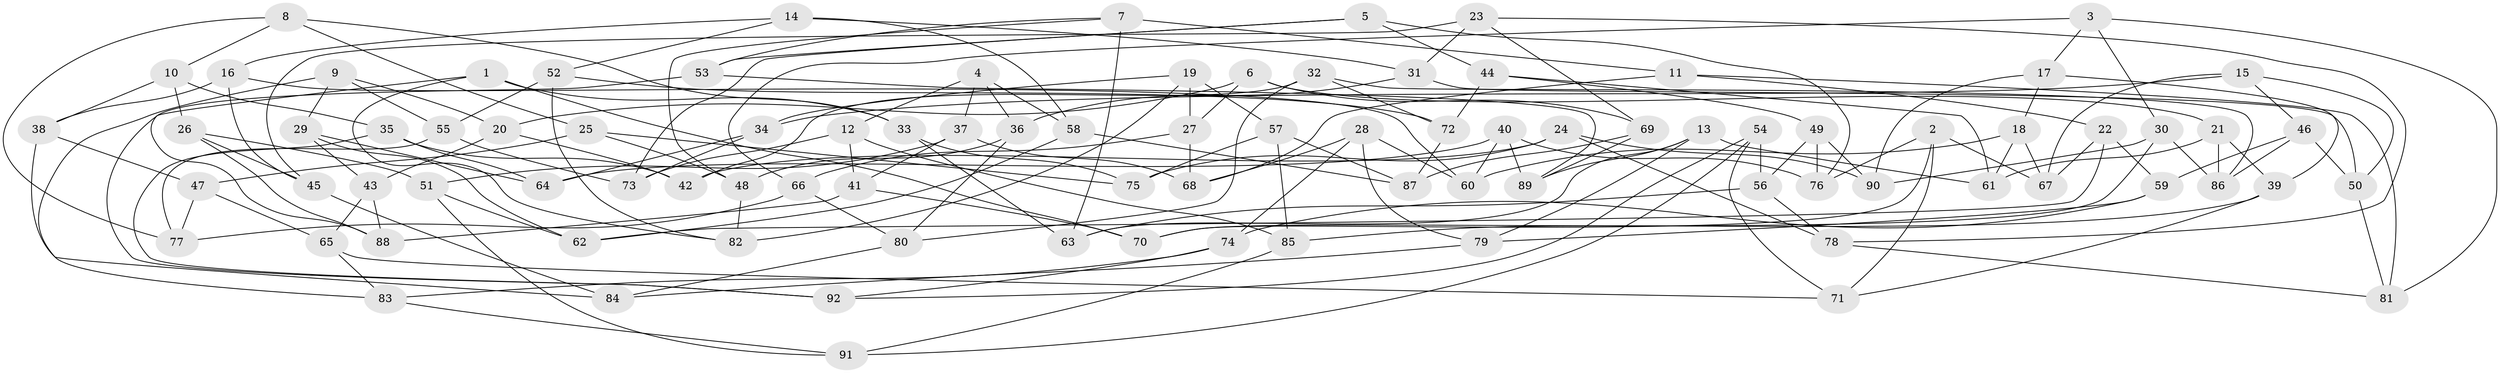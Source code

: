 // Generated by graph-tools (version 1.1) at 2025/16/03/09/25 04:16:20]
// undirected, 92 vertices, 184 edges
graph export_dot {
graph [start="1"]
  node [color=gray90,style=filled];
  1;
  2;
  3;
  4;
  5;
  6;
  7;
  8;
  9;
  10;
  11;
  12;
  13;
  14;
  15;
  16;
  17;
  18;
  19;
  20;
  21;
  22;
  23;
  24;
  25;
  26;
  27;
  28;
  29;
  30;
  31;
  32;
  33;
  34;
  35;
  36;
  37;
  38;
  39;
  40;
  41;
  42;
  43;
  44;
  45;
  46;
  47;
  48;
  49;
  50;
  51;
  52;
  53;
  54;
  55;
  56;
  57;
  58;
  59;
  60;
  61;
  62;
  63;
  64;
  65;
  66;
  67;
  68;
  69;
  70;
  71;
  72;
  73;
  74;
  75;
  76;
  77;
  78;
  79;
  80;
  81;
  82;
  83;
  84;
  85;
  86;
  87;
  88;
  89;
  90;
  91;
  92;
  1 -- 70;
  1 -- 33;
  1 -- 82;
  1 -- 88;
  2 -- 76;
  2 -- 71;
  2 -- 67;
  2 -- 70;
  3 -- 30;
  3 -- 81;
  3 -- 17;
  3 -- 66;
  4 -- 36;
  4 -- 37;
  4 -- 12;
  4 -- 58;
  5 -- 73;
  5 -- 76;
  5 -- 53;
  5 -- 44;
  6 -- 21;
  6 -- 27;
  6 -- 20;
  6 -- 69;
  7 -- 11;
  7 -- 48;
  7 -- 63;
  7 -- 53;
  8 -- 10;
  8 -- 77;
  8 -- 33;
  8 -- 25;
  9 -- 55;
  9 -- 20;
  9 -- 29;
  9 -- 83;
  10 -- 26;
  10 -- 38;
  10 -- 35;
  11 -- 68;
  11 -- 22;
  11 -- 81;
  12 -- 73;
  12 -- 85;
  12 -- 41;
  13 -- 61;
  13 -- 89;
  13 -- 79;
  13 -- 63;
  14 -- 58;
  14 -- 52;
  14 -- 31;
  14 -- 16;
  15 -- 34;
  15 -- 67;
  15 -- 46;
  15 -- 50;
  16 -- 60;
  16 -- 45;
  16 -- 38;
  17 -- 90;
  17 -- 18;
  17 -- 39;
  18 -- 61;
  18 -- 60;
  18 -- 67;
  19 -- 27;
  19 -- 82;
  19 -- 34;
  19 -- 57;
  20 -- 42;
  20 -- 43;
  21 -- 61;
  21 -- 86;
  21 -- 39;
  22 -- 59;
  22 -- 62;
  22 -- 67;
  23 -- 78;
  23 -- 69;
  23 -- 45;
  23 -- 31;
  24 -- 42;
  24 -- 75;
  24 -- 90;
  24 -- 78;
  25 -- 47;
  25 -- 75;
  25 -- 48;
  26 -- 45;
  26 -- 88;
  26 -- 51;
  27 -- 66;
  27 -- 68;
  28 -- 60;
  28 -- 79;
  28 -- 68;
  28 -- 74;
  29 -- 62;
  29 -- 43;
  29 -- 64;
  30 -- 90;
  30 -- 70;
  30 -- 86;
  31 -- 36;
  31 -- 50;
  32 -- 80;
  32 -- 42;
  32 -- 72;
  32 -- 86;
  33 -- 75;
  33 -- 63;
  34 -- 73;
  34 -- 64;
  35 -- 42;
  35 -- 92;
  35 -- 64;
  36 -- 48;
  36 -- 80;
  37 -- 68;
  37 -- 51;
  37 -- 41;
  38 -- 84;
  38 -- 47;
  39 -- 71;
  39 -- 85;
  40 -- 76;
  40 -- 64;
  40 -- 60;
  40 -- 89;
  41 -- 88;
  41 -- 70;
  43 -- 65;
  43 -- 88;
  44 -- 72;
  44 -- 61;
  44 -- 49;
  45 -- 84;
  46 -- 50;
  46 -- 86;
  46 -- 59;
  47 -- 65;
  47 -- 77;
  48 -- 82;
  49 -- 76;
  49 -- 56;
  49 -- 90;
  50 -- 81;
  51 -- 91;
  51 -- 62;
  52 -- 82;
  52 -- 72;
  52 -- 55;
  53 -- 89;
  53 -- 92;
  54 -- 71;
  54 -- 91;
  54 -- 56;
  54 -- 92;
  55 -- 73;
  55 -- 77;
  56 -- 78;
  56 -- 63;
  57 -- 85;
  57 -- 75;
  57 -- 87;
  58 -- 87;
  58 -- 62;
  59 -- 74;
  59 -- 79;
  65 -- 71;
  65 -- 83;
  66 -- 80;
  66 -- 77;
  69 -- 87;
  69 -- 89;
  72 -- 87;
  74 -- 83;
  74 -- 92;
  78 -- 81;
  79 -- 84;
  80 -- 84;
  83 -- 91;
  85 -- 91;
}
